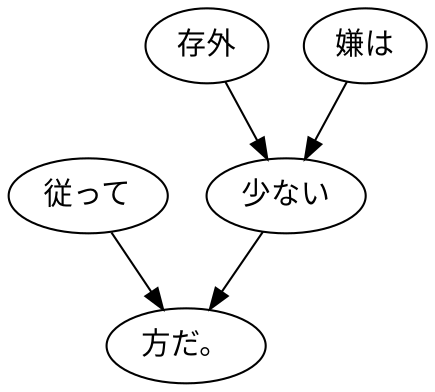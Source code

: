 digraph graph543 {
	node0 [label="従って"];
	node1 [label="存外"];
	node2 [label="嫌は"];
	node3 [label="少ない"];
	node4 [label="方だ。"];
	node0 -> node4;
	node1 -> node3;
	node2 -> node3;
	node3 -> node4;
}

